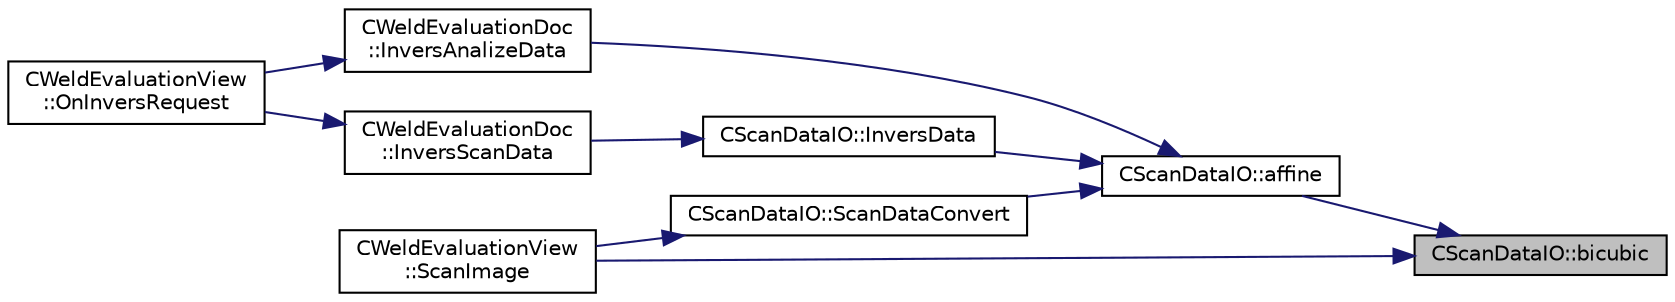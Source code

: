digraph "CScanDataIO::bicubic"
{
 // LATEX_PDF_SIZE
  edge [fontname="Helvetica",fontsize="10",labelfontname="Helvetica",labelfontsize="10"];
  node [fontname="Helvetica",fontsize="10",shape=record];
  rankdir="RL";
  Node1 [label="CScanDataIO::bicubic",height=0.2,width=0.4,color="black", fillcolor="grey75", style="filled", fontcolor="black",tooltip="線形補間"];
  Node1 -> Node2 [dir="back",color="midnightblue",fontsize="10",style="solid",fontname="Helvetica"];
  Node2 [label="CScanDataIO::affine",height=0.2,width=0.4,color="black", fillcolor="white", style="filled",URL="$class_c_scan_data_i_o.html#a60ac88e1227491f029d2712fb3b34453",tooltip="アファイン変換"];
  Node2 -> Node3 [dir="back",color="midnightblue",fontsize="10",style="solid",fontname="Helvetica"];
  Node3 [label="CWeldEvaluationDoc\l::InversAnalizeData",height=0.2,width=0.4,color="black", fillcolor="white", style="filled",URL="$class_c_weld_evaluation_doc.html#a068a746e175823fe05268b96ca2207a5",tooltip="解析データの反転"];
  Node3 -> Node4 [dir="back",color="midnightblue",fontsize="10",style="solid",fontname="Helvetica"];
  Node4 [label="CWeldEvaluationView\l::OnInversRequest",height=0.2,width=0.4,color="black", fillcolor="white", style="filled",URL="$class_c_weld_evaluation_view.html#a64432e2c0e21d161465fb28eb9e71594",tooltip="データ反転の要求"];
  Node2 -> Node5 [dir="back",color="midnightblue",fontsize="10",style="solid",fontname="Helvetica"];
  Node5 [label="CScanDataIO::InversData",height=0.2,width=0.4,color="black", fillcolor="white", style="filled",URL="$class_c_scan_data_i_o.html#ab4e6effbecff1531d50b31163c6363fc",tooltip="スキャンデータの反転"];
  Node5 -> Node6 [dir="back",color="midnightblue",fontsize="10",style="solid",fontname="Helvetica"];
  Node6 [label="CWeldEvaluationDoc\l::InversScanData",height=0.2,width=0.4,color="black", fillcolor="white", style="filled",URL="$class_c_weld_evaluation_doc.html#a7b5e52d33a0ce7e1fd3e55d6558c553e",tooltip="スキャンデータの反転"];
  Node6 -> Node4 [dir="back",color="midnightblue",fontsize="10",style="solid",fontname="Helvetica"];
  Node2 -> Node7 [dir="back",color="midnightblue",fontsize="10",style="solid",fontname="Helvetica"];
  Node7 [label="CScanDataIO::ScanDataConvert",height=0.2,width=0.4,color="black", fillcolor="white", style="filled",URL="$class_c_scan_data_i_o.html#a89ce5196b4c620e4bc204d585204cd43",tooltip="スキャンデータ変換"];
  Node7 -> Node8 [dir="back",color="midnightblue",fontsize="10",style="solid",fontname="Helvetica"];
  Node8 [label="CWeldEvaluationView\l::ScanImage",height=0.2,width=0.4,color="black", fillcolor="white", style="filled",URL="$class_c_weld_evaluation_view.html#af36ee74161f90ac2fe30337a0fe1fb9d",tooltip="スキャンの実施"];
  Node1 -> Node8 [dir="back",color="midnightblue",fontsize="10",style="solid",fontname="Helvetica"];
}
